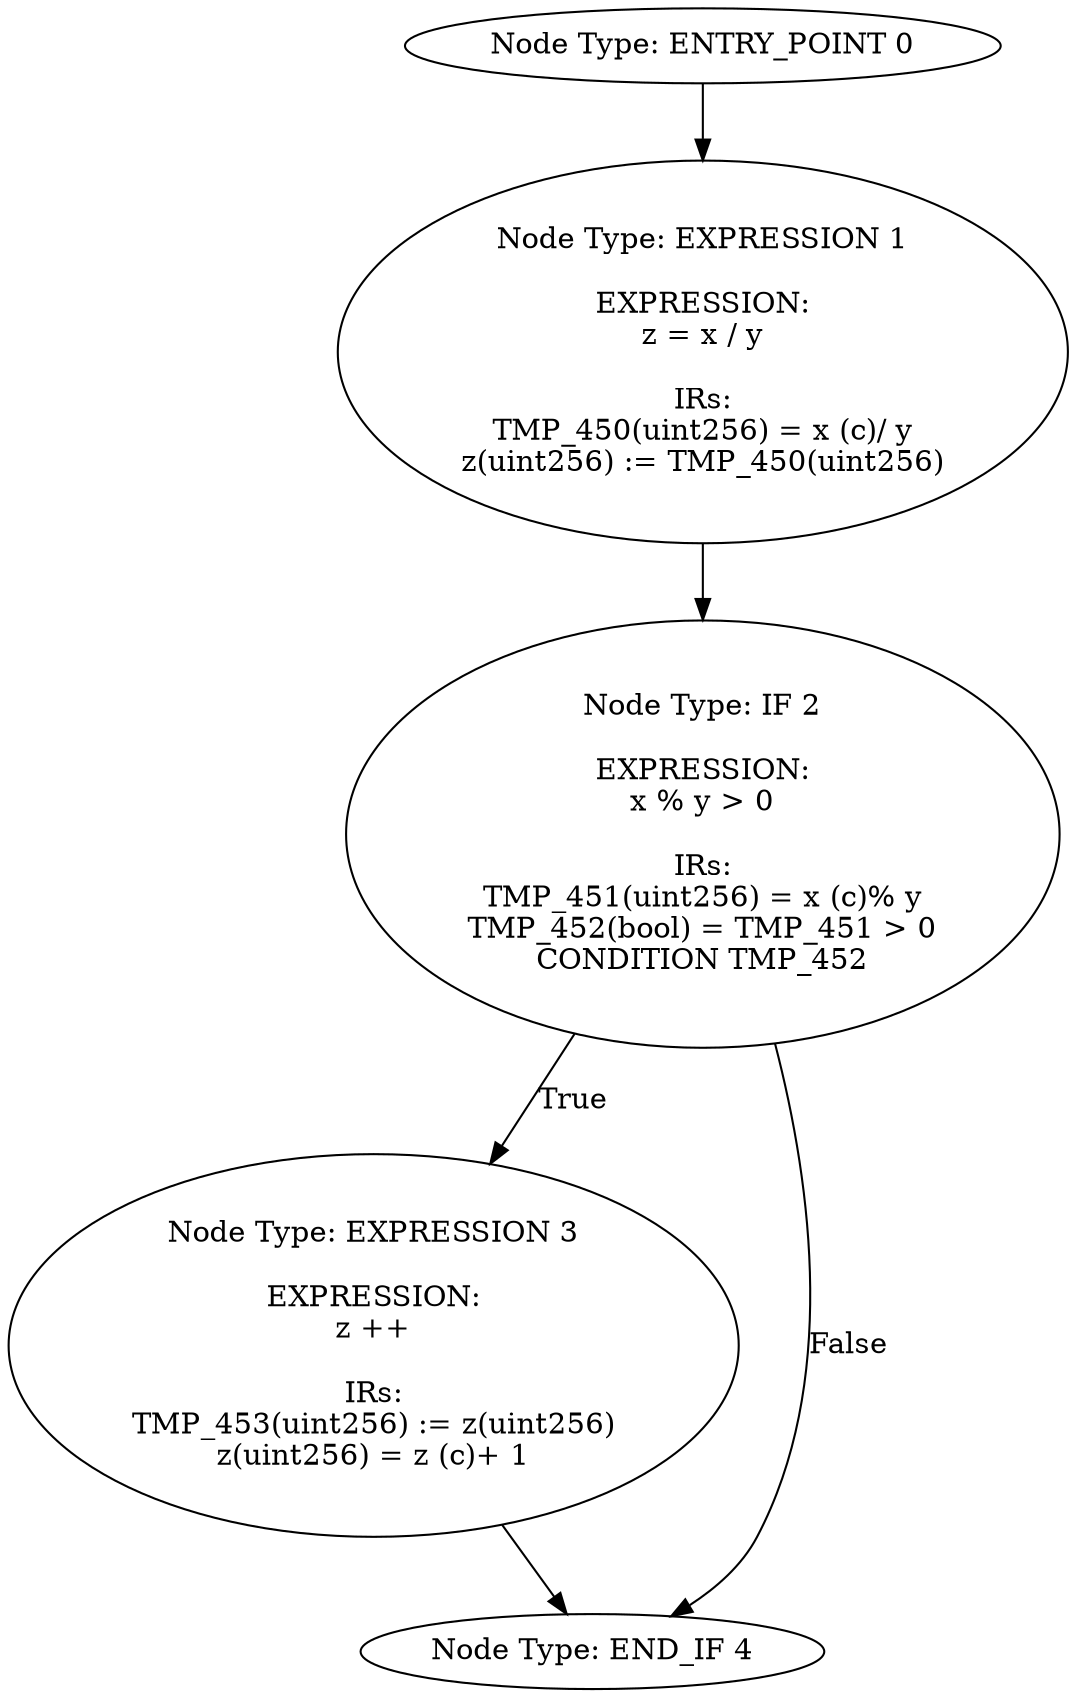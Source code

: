 digraph{
0[label="Node Type: ENTRY_POINT 0
"];
0->1;
1[label="Node Type: EXPRESSION 1

EXPRESSION:
z = x / y

IRs:
TMP_450(uint256) = x (c)/ y
z(uint256) := TMP_450(uint256)"];
1->2;
2[label="Node Type: IF 2

EXPRESSION:
x % y > 0

IRs:
TMP_451(uint256) = x (c)% y
TMP_452(bool) = TMP_451 > 0
CONDITION TMP_452"];
2->3[label="True"];
2->4[label="False"];
3[label="Node Type: EXPRESSION 3

EXPRESSION:
z ++

IRs:
TMP_453(uint256) := z(uint256)
z(uint256) = z (c)+ 1"];
3->4;
4[label="Node Type: END_IF 4
"];
}
